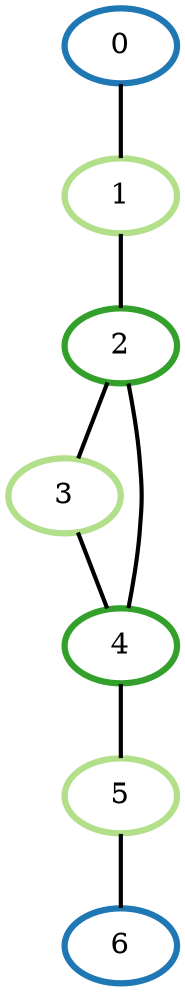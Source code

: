 graph G {
    0 [penwidth=3,color=2, colorscheme=paired12]
    1 [penwidth=3,color=3, colorscheme=paired12]
    2 [penwidth=3,color=4, colorscheme=paired12]
    3 [penwidth=3,color=3, colorscheme=paired12]
    4 [penwidth=3,color=4, colorscheme=paired12]
    5 [penwidth=3,color=3, colorscheme=paired12]
    6 [penwidth=3,color=2, colorscheme=paired12]

    0--1 [penwidth=2]
    1--2 [penwidth=2]
    2--3 [penwidth=2]
    3--4 [penwidth=2]
    2--4 [penwidth=2]
    4--5 [penwidth=2]
    5--6 [penwidth=2]
}